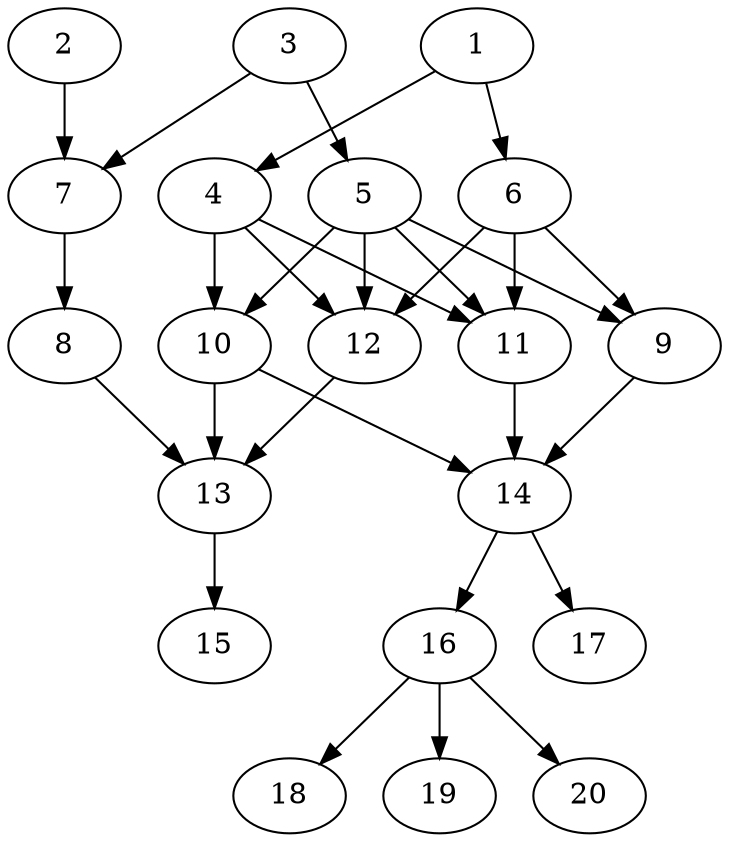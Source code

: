 // DAG automatically generated by daggen at Thu Jul 21 18:29:47 2022
// ./daggen --dot -n 20 --ccr 0.5 --fat 0.5 --regular 0.5 --density 0.6
digraph G {
  1 [compute_size="42388271281", trans_size="91021", result_size="1024", ram="19083316",alpha="0.06"]
  1 -> 4 [size ="1024"]
  1 -> 6 [size ="1024"]
  2 [compute_size="19246132490", trans_size="461217", result_size="91136", ram="4950746",alpha="0.17"]
  2 -> 7 [size ="91136"]
  3 [compute_size="549755813888", trans_size="741634", result_size="91136", ram="24795226",alpha="0.16"]
  3 -> 5 [size ="91136"]
  3 -> 7 [size ="91136"]
  4 [compute_size="549755813888", trans_size="489061", result_size="91136", ram="50885524",alpha="0.10"]
  4 -> 10 [size ="91136"]
  4 -> 11 [size ="91136"]
  4 -> 12 [size ="91136"]
  5 [compute_size="460841399978", trans_size="40780", result_size="1024", ram="8753468",alpha="0.07"]
  5 -> 9 [size ="1024"]
  5 -> 10 [size ="1024"]
  5 -> 11 [size ="1024"]
  5 -> 12 [size ="1024"]
  6 [compute_size="8589934592", trans_size="110199", result_size="70656", ram="37019924",alpha="0.05"]
  6 -> 9 [size ="70656"]
  6 -> 11 [size ="70656"]
  6 -> 12 [size ="70656"]
  7 [compute_size="768999920520", trans_size="346606", result_size="91136", ram="46493800",alpha="0.12"]
  7 -> 8 [size ="91136"]
  8 [compute_size="998691891", trans_size="692716", result_size="70656", ram="25837702",alpha="0.00"]
  8 -> 13 [size ="70656"]
  9 [compute_size="28991029248", trans_size="976967", result_size="29696", ram="47189396",alpha="0.17"]
  9 -> 14 [size ="29696"]
  10 [compute_size="28991029248", trans_size="185177", result_size="29696", ram="2500880",alpha="0.18"]
  10 -> 13 [size ="29696"]
  10 -> 14 [size ="29696"]
  11 [compute_size="60660283012", trans_size="38682", result_size="29696", ram="9163002",alpha="0.18"]
  11 -> 14 [size ="29696"]
  12 [compute_size="41593684426", trans_size="588866", result_size="70656", ram="1217034",alpha="0.01"]
  12 -> 13 [size ="70656"]
  13 [compute_size="18566220197", trans_size="385986", result_size="70656", ram="29821382",alpha="0.02"]
  13 -> 15 [size ="70656"]
  14 [compute_size="1336795449802", trans_size="604272", result_size="1024", ram="28999996",alpha="0.13"]
  14 -> 16 [size ="1024"]
  14 -> 17 [size ="1024"]
  15 [compute_size="11983269428", trans_size="776447", result_size="0", ram="16464888",alpha="0.16"]
  16 [compute_size="368293445632", trans_size="215338", result_size="9216", ram="43404424",alpha="0.16"]
  16 -> 18 [size ="9216"]
  16 -> 19 [size ="9216"]
  16 -> 20 [size ="9216"]
  17 [compute_size="13298709641", trans_size="697306", result_size="0", ram="33945036",alpha="0.05"]
  18 [compute_size="276353755296", trans_size="955780", result_size="0", ram="19815452",alpha="0.14"]
  19 [compute_size="38227675980", trans_size="117822", result_size="0", ram="20107806",alpha="0.17"]
  20 [compute_size="147113345756", trans_size="359217", result_size="0", ram="8281324",alpha="0.16"]
}
